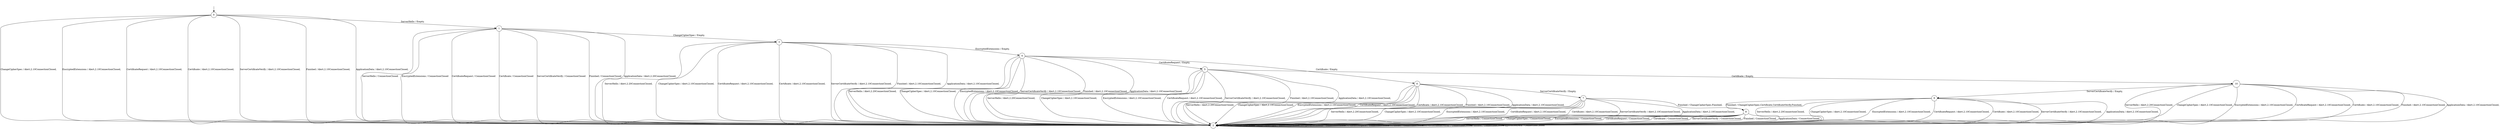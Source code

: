 digraph g {
__start0 [label="" shape="none"];

	s0 [shape="circle" label="0"];
	s1 [shape="circle" label="1"];
	s2 [shape="circle" label="2"];
	s3 [shape="circle" label="3"];
	s4 [shape="circle" label="4"];
	s5 [shape="circle" label="5"];
	s6 [shape="circle" label="6"];
	s7 [shape="circle" label="7"];
	s8 [shape="circle" label="8"];
	s9 [shape="circle" label="9"];
	s10 [shape="circle" label="10"];
	s0 -> s1 [label="ServerHello / Empty,"];
	s0 -> s2 [label="ChangeCipherSpec / Alert,2.10ConnectionClosed,"];
	s0 -> s2 [label="EncryptedExtensions / Alert,2.10ConnectionClosed,"];
	s0 -> s2 [label="CertificateRequest / Alert,2.10ConnectionClosed,"];
	s0 -> s2 [label="Certificate / Alert,2.10ConnectionClosed,"];
	s0 -> s2 [label="ServerCertificateVerify / Alert,2.10ConnectionClosed,"];
	s0 -> s2 [label="Finished / Alert,2.10ConnectionClosed,"];
	s0 -> s2 [label="ApplicationData / Alert,2.10ConnectionClosed,"];
	s1 -> s2 [label="ServerHello / ConnectionClosed"];
	s1 -> s3 [label="ChangeCipherSpec / Empty,"];
	s1 -> s2 [label="EncryptedExtensions / ConnectionClosed"];
	s1 -> s2 [label="CertificateRequest / ConnectionClosed"];
	s1 -> s2 [label="Certificate / ConnectionClosed"];
	s1 -> s2 [label="ServerCertificateVerify / ConnectionClosed"];
	s1 -> s2 [label="Finished / ConnectionClosed"];
	s1 -> s2 [label="ApplicationData / Alert,2.20ConnectionClosed,"];
	s2 -> s2 [label="ServerHello / ConnectionClosed"];
	s2 -> s2 [label="ChangeCipherSpec / ConnectionClosed"];
	s2 -> s2 [label="EncryptedExtensions / ConnectionClosed"];
	s2 -> s2 [label="CertificateRequest / ConnectionClosed"];
	s2 -> s2 [label="Certificate / ConnectionClosed"];
	s2 -> s2 [label="ServerCertificateVerify / ConnectionClosed"];
	s2 -> s2 [label="Finished / ConnectionClosed"];
	s2 -> s2 [label="ApplicationData / ConnectionClosed"];
	s3 -> s2 [label="ServerHello / Alert,2.20ConnectionClosed,"];
	s3 -> s2 [label="ChangeCipherSpec / Alert,2.10ConnectionClosed,"];
	s3 -> s4 [label="EncryptedExtensions / Empty,"];
	s3 -> s2 [label="CertificateRequest / Alert,2.10ConnectionClosed,"];
	s3 -> s2 [label="Certificate / Alert,2.10ConnectionClosed,"];
	s3 -> s2 [label="ServerCertificateVerify / Alert,2.10ConnectionClosed,"];
	s3 -> s2 [label="Finished / Alert,2.10ConnectionClosed,"];
	s3 -> s2 [label="ApplicationData / Alert,2.10ConnectionClosed,"];
	s4 -> s2 [label="ServerHello / Alert,2.20ConnectionClosed,"];
	s4 -> s2 [label="ChangeCipherSpec / Alert,2.10ConnectionClosed,"];
	s4 -> s2 [label="EncryptedExtensions / Alert,2.10ConnectionClosed,"];
	s4 -> s5 [label="CertificateRequest / Empty,"];
	s4 -> s6 [label="Certificate / Empty,"];
	s4 -> s2 [label="ServerCertificateVerify / Alert,2.10ConnectionClosed,"];
	s4 -> s2 [label="Finished / Alert,2.10ConnectionClosed,"];
	s4 -> s2 [label="ApplicationData / Alert,2.10ConnectionClosed,"];
	s5 -> s2 [label="ServerHello / Alert,2.20ConnectionClosed,"];
	s5 -> s2 [label="ChangeCipherSpec / Alert,2.10ConnectionClosed,"];
	s5 -> s2 [label="EncryptedExtensions / Alert,2.10ConnectionClosed,"];
	s5 -> s2 [label="CertificateRequest / Alert,2.10ConnectionClosed,"];
	s5 -> s10 [label="Certificate / Empty,"];
	s5 -> s2 [label="ServerCertificateVerify / Alert,2.10ConnectionClosed,"];
	s5 -> s2 [label="Finished / Alert,2.10ConnectionClosed,"];
	s5 -> s2 [label="ApplicationData / Alert,2.10ConnectionClosed,"];
	s6 -> s2 [label="ServerHello / Alert,2.20ConnectionClosed,"];
	s6 -> s2 [label="ChangeCipherSpec / Alert,2.10ConnectionClosed,"];
	s6 -> s2 [label="EncryptedExtensions / Alert,2.10ConnectionClosed,"];
	s6 -> s2 [label="CertificateRequest / Alert,2.10ConnectionClosed,"];
	s6 -> s2 [label="Certificate / Alert,2.10ConnectionClosed,"];
	s6 -> s7 [label="ServerCertificateVerify / Empty,"];
	s6 -> s2 [label="Finished / Alert,2.10ConnectionClosed,"];
	s6 -> s2 [label="ApplicationData / Alert,2.10ConnectionClosed,"];
	s7 -> s2 [label="ServerHello / Alert,2.20ConnectionClosed,"];
	s7 -> s2 [label="ChangeCipherSpec / Alert,2.10ConnectionClosed,"];
	s7 -> s2 [label="EncryptedExtensions / Alert,2.10ConnectionClosed,"];
	s7 -> s2 [label="CertificateRequest / Alert,2.10ConnectionClosed,"];
	s7 -> s2 [label="Certificate / Alert,2.10ConnectionClosed,"];
	s7 -> s2 [label="ServerCertificateVerify / Alert,2.10ConnectionClosed,"];
	s7 -> s8 [label="Finished / ChangeCipherSpec,Finished,"];
	s7 -> s2 [label="ApplicationData / Alert,2.10ConnectionClosed,"];
	s8 -> s2 [label="ServerHello / ConnectionClosed,"];
	s8 -> s2 [label="ChangeCipherSpec / ConnectionClosed,"];
	s8 -> s2 [label="EncryptedExtensions / ConnectionClosed,"];
	s8 -> s2 [label="CertificateRequest / ConnectionClosed,"];
	s8 -> s2 [label="Certificate / ConnectionClosed,"];
	s8 -> s2 [label="ServerCertificateVerify / ConnectionClosed,"];
	s8 -> s2 [label="Finished / ConnectionClosed,"];
	s8 -> s2 [label="ApplicationData / ConnectionClosed,"];
	s9 -> s2 [label="ServerHello / Alert,2.20ConnectionClosed,"];
	s9 -> s2 [label="ChangeCipherSpec / Alert,2.10ConnectionClosed,"];
	s9 -> s2 [label="EncryptedExtensions / Alert,2.10ConnectionClosed,"];
	s9 -> s2 [label="CertificateRequest / Alert,2.10ConnectionClosed,"];
	s9 -> s2 [label="Certificate / Alert,2.10ConnectionClosed,"];
	s9 -> s2 [label="ServerCertificateVerify / Alert,2.10ConnectionClosed,"];
	s9 -> s8 [label="Finished / ChangeCipherSpec,Certificate,CertificateVerify,Finished,"];
	s9 -> s2 [label="ApplicationData / Alert,2.10ConnectionClosed,"];
	s10 -> s2 [label="ServerHello / Alert,2.20ConnectionClosed,"];
	s10 -> s2 [label="ChangeCipherSpec / Alert,2.10ConnectionClosed,"];
	s10 -> s2 [label="EncryptedExtensions / Alert,2.10ConnectionClosed,"];
	s10 -> s2 [label="CertificateRequest / Alert,2.10ConnectionClosed,"];
	s10 -> s2 [label="Certificate / Alert,2.10ConnectionClosed,"];
	s10 -> s9 [label="ServerCertificateVerify / Empty,"];
	s10 -> s2 [label="Finished / Alert,2.10ConnectionClosed,"];
	s10 -> s2 [label="ApplicationData / Alert,2.10ConnectionClosed,"];

__start0 -> s0;
}
